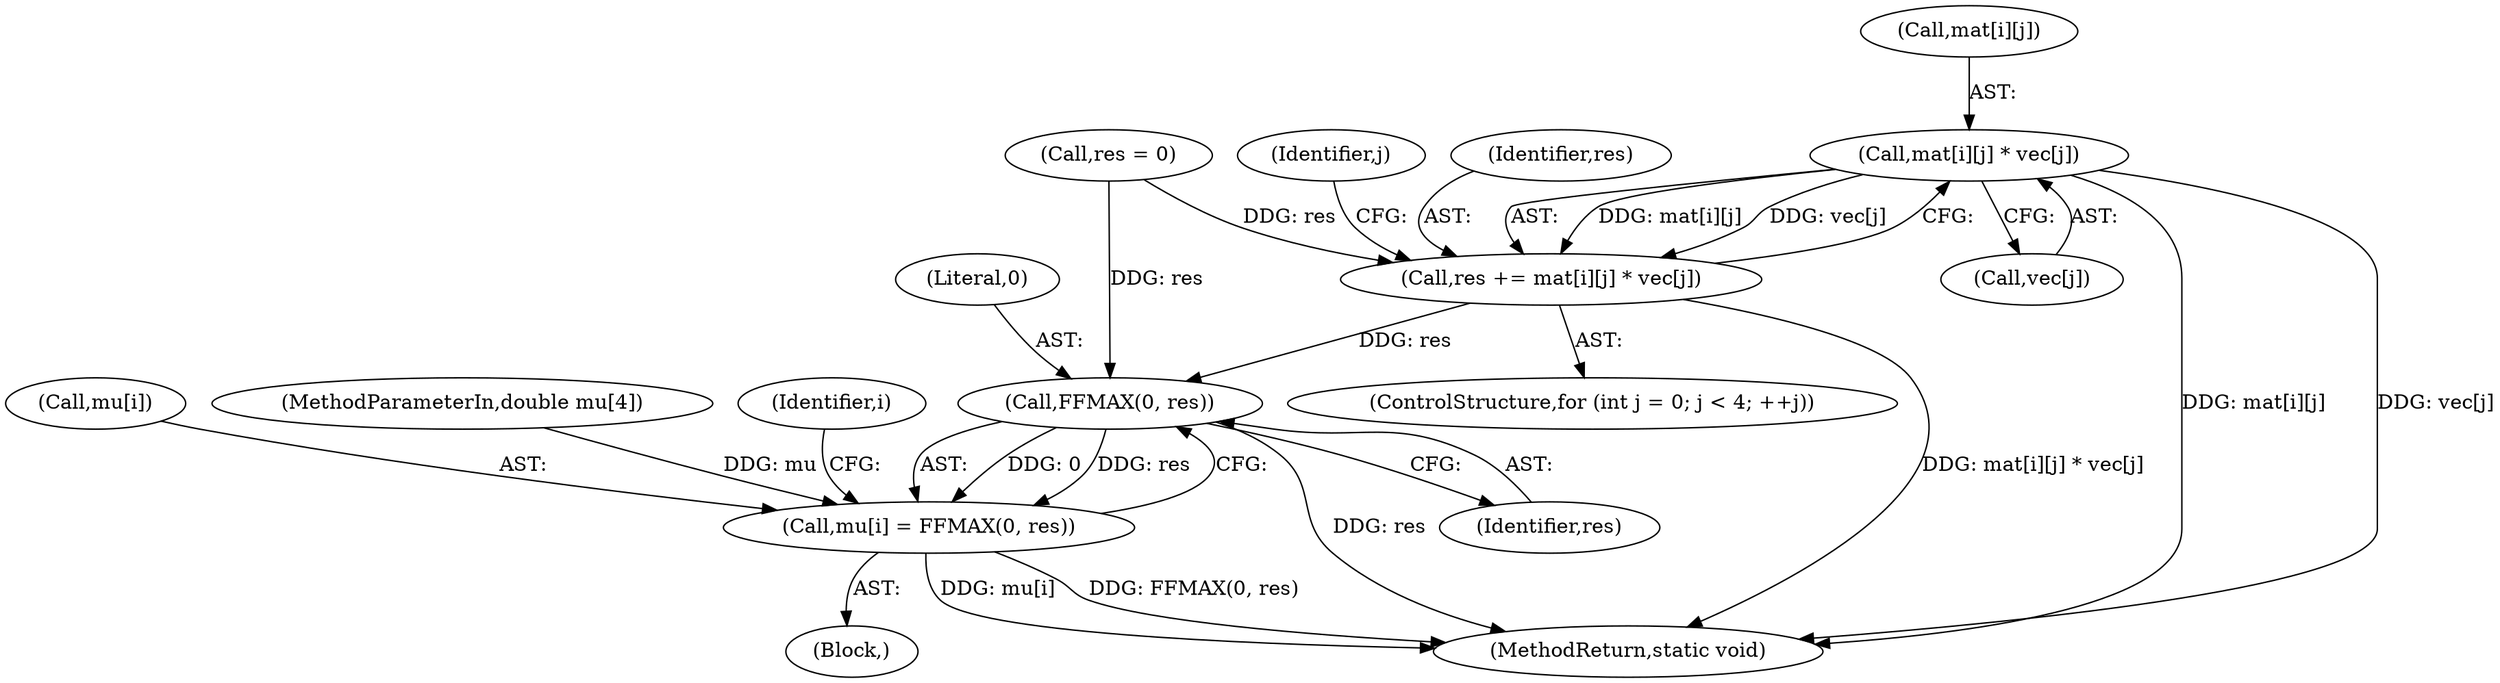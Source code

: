 digraph "0_libass_08e754612019ed84d1db0d1fc4f5798248decd75@array" {
"1000283" [label="(Call,mat[i][j] * vec[j])"];
"1000281" [label="(Call,res += mat[i][j] * vec[j])"];
"1000296" [label="(Call,FFMAX(0, res))"];
"1000292" [label="(Call,mu[i] = FFMAX(0, res))"];
"1000284" [label="(Call,mat[i][j])"];
"1000297" [label="(Literal,0)"];
"1000293" [label="(Call,mu[i])"];
"1000281" [label="(Call,res += mat[i][j] * vec[j])"];
"1000280" [label="(Identifier,j)"];
"1000268" [label="(Call,res = 0)"];
"1000283" [label="(Call,mat[i][j] * vec[j])"];
"1000101" [label="(MethodParameterIn,double mu[4])"];
"1000271" [label="(ControlStructure,for (int j = 0; j < 4; ++j))"];
"1000289" [label="(Call,vec[j])"];
"1000299" [label="(MethodReturn,static void)"];
"1000282" [label="(Identifier,res)"];
"1000296" [label="(Call,FFMAX(0, res))"];
"1000298" [label="(Identifier,res)"];
"1000265" [label="(Identifier,i)"];
"1000292" [label="(Call,mu[i] = FFMAX(0, res))"];
"1000266" [label="(Block,)"];
"1000283" -> "1000281"  [label="AST: "];
"1000283" -> "1000289"  [label="CFG: "];
"1000284" -> "1000283"  [label="AST: "];
"1000289" -> "1000283"  [label="AST: "];
"1000281" -> "1000283"  [label="CFG: "];
"1000283" -> "1000299"  [label="DDG: mat[i][j]"];
"1000283" -> "1000299"  [label="DDG: vec[j]"];
"1000283" -> "1000281"  [label="DDG: mat[i][j]"];
"1000283" -> "1000281"  [label="DDG: vec[j]"];
"1000281" -> "1000271"  [label="AST: "];
"1000282" -> "1000281"  [label="AST: "];
"1000280" -> "1000281"  [label="CFG: "];
"1000281" -> "1000299"  [label="DDG: mat[i][j] * vec[j]"];
"1000268" -> "1000281"  [label="DDG: res"];
"1000281" -> "1000296"  [label="DDG: res"];
"1000296" -> "1000292"  [label="AST: "];
"1000296" -> "1000298"  [label="CFG: "];
"1000297" -> "1000296"  [label="AST: "];
"1000298" -> "1000296"  [label="AST: "];
"1000292" -> "1000296"  [label="CFG: "];
"1000296" -> "1000299"  [label="DDG: res"];
"1000296" -> "1000292"  [label="DDG: 0"];
"1000296" -> "1000292"  [label="DDG: res"];
"1000268" -> "1000296"  [label="DDG: res"];
"1000292" -> "1000266"  [label="AST: "];
"1000293" -> "1000292"  [label="AST: "];
"1000265" -> "1000292"  [label="CFG: "];
"1000292" -> "1000299"  [label="DDG: mu[i]"];
"1000292" -> "1000299"  [label="DDG: FFMAX(0, res)"];
"1000101" -> "1000292"  [label="DDG: mu"];
}
